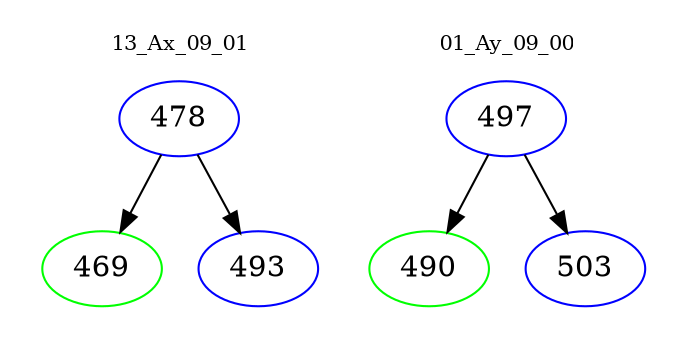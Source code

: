 digraph{
subgraph cluster_0 {
color = white
label = "13_Ax_09_01";
fontsize=10;
T0_478 [label="478", color="blue"]
T0_478 -> T0_469 [color="black"]
T0_469 [label="469", color="green"]
T0_478 -> T0_493 [color="black"]
T0_493 [label="493", color="blue"]
}
subgraph cluster_1 {
color = white
label = "01_Ay_09_00";
fontsize=10;
T1_497 [label="497", color="blue"]
T1_497 -> T1_490 [color="black"]
T1_490 [label="490", color="green"]
T1_497 -> T1_503 [color="black"]
T1_503 [label="503", color="blue"]
}
}
